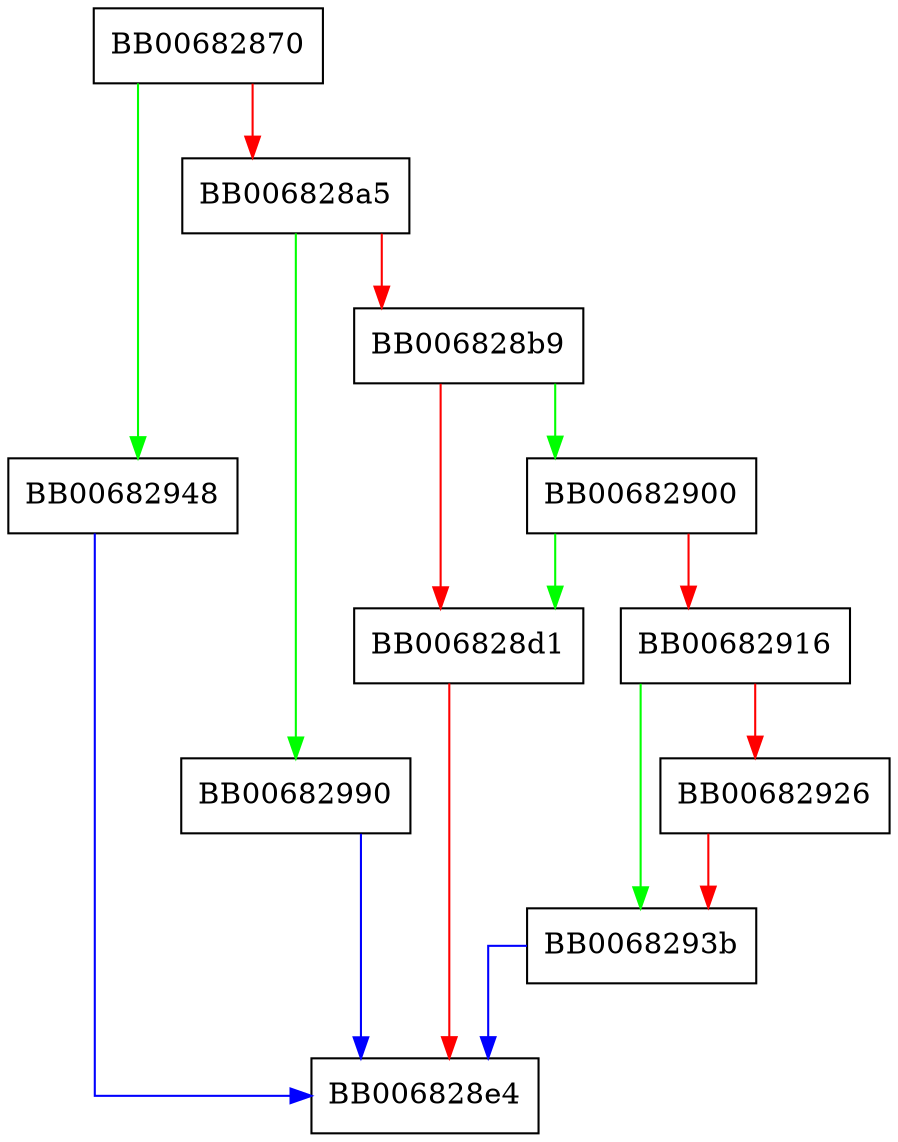 digraph X509_NAME_add_entry_by_txt {
  node [shape="box"];
  graph [splines=ortho];
  BB00682870 -> BB00682948 [color="green"];
  BB00682870 -> BB006828a5 [color="red"];
  BB006828a5 -> BB00682990 [color="green"];
  BB006828a5 -> BB006828b9 [color="red"];
  BB006828b9 -> BB00682900 [color="green"];
  BB006828b9 -> BB006828d1 [color="red"];
  BB006828d1 -> BB006828e4 [color="red"];
  BB00682900 -> BB006828d1 [color="green"];
  BB00682900 -> BB00682916 [color="red"];
  BB00682916 -> BB0068293b [color="green"];
  BB00682916 -> BB00682926 [color="red"];
  BB00682926 -> BB0068293b [color="red"];
  BB0068293b -> BB006828e4 [color="blue"];
  BB00682948 -> BB006828e4 [color="blue"];
  BB00682990 -> BB006828e4 [color="blue"];
}